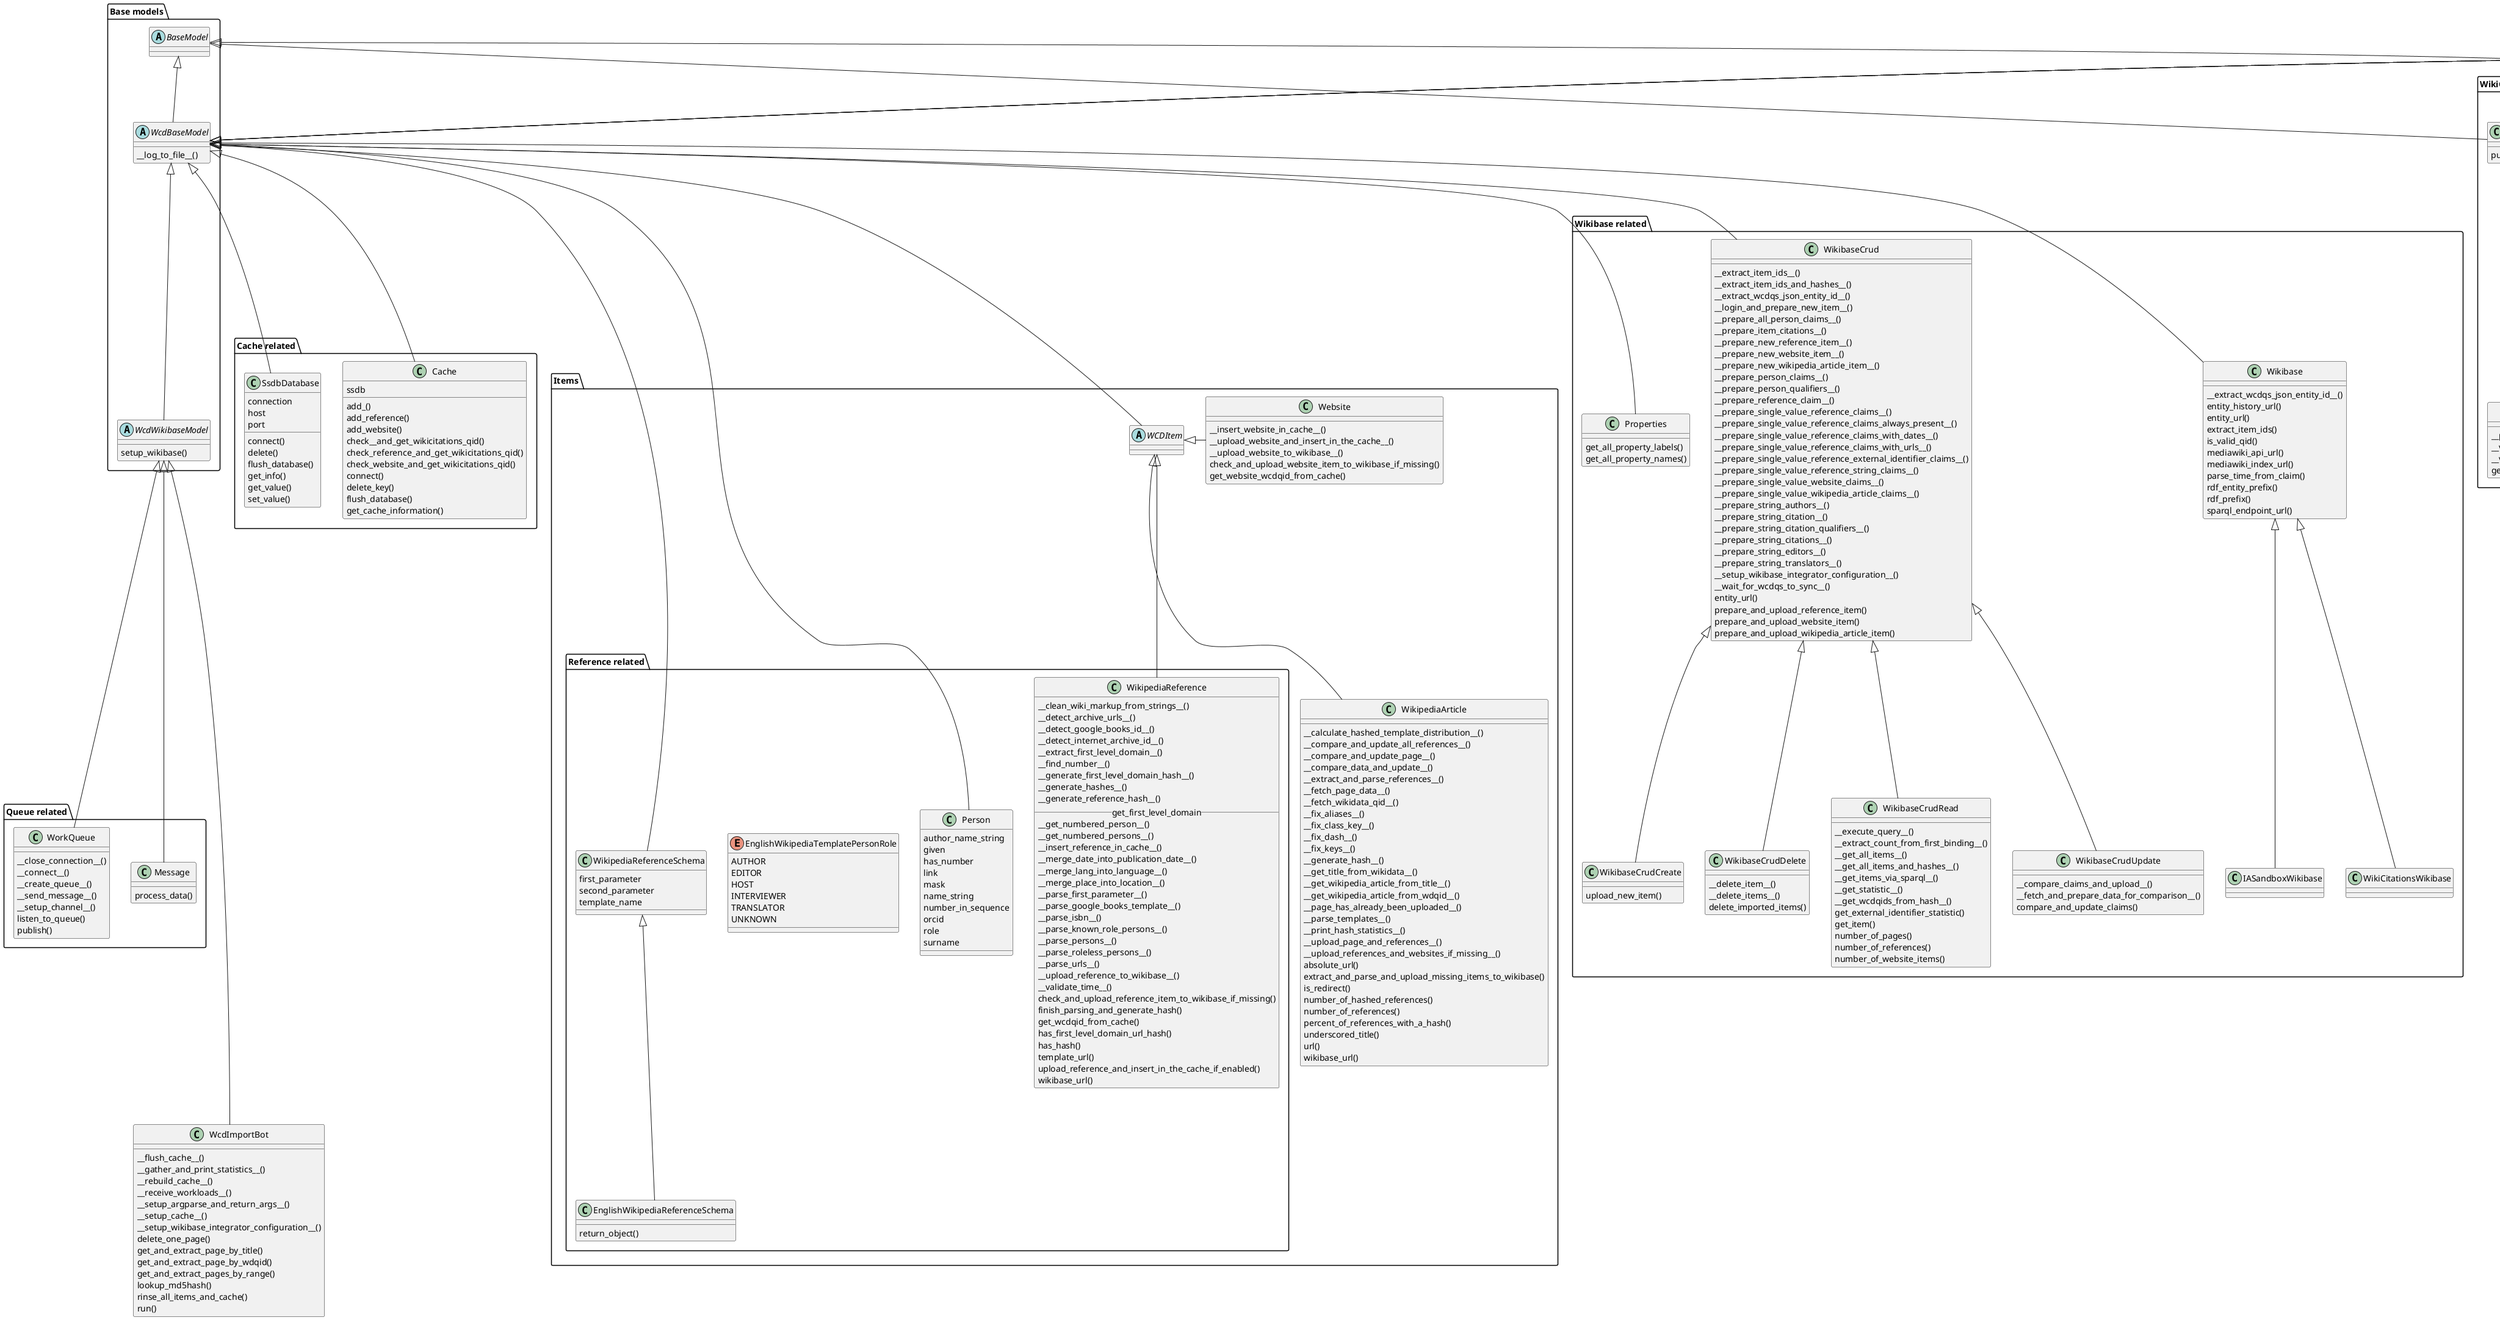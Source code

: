 @startuml
'https://plantuml.com/class-diagram

' We don't include attributes in this diagram because it just clutters
' everything.

package "Base models" {
    abstract class BaseModel
    abstract class WcdBaseModel{
    __log_to_file__()
    }
    BaseModel <|-- WcdBaseModel
    abstract class WcdWikibaseModel {
    setup_wikibase()
    }
    WcdBaseModel <|-- WcdWikibaseModel
}
WcdWikibaseModel <|--- WcdImportBot


package "Cache related" {
    WcdBaseModel <|-- Cache
    WcdBaseModel <|-- SsdbDatabase
    class Cache {
        ssdb
        add_()
        add_reference()
        add_website()
        check__and_get_wikicitations_qid()
        check_reference_and_get_wikicitations_qid()
        check_website_and_get_wikicitations_qid()
        connect()
        delete_key()
        flush_database()
        get_cache_information()
    }

    class SsdbDatabase{
        connection
        host
        port
        connect()
        delete()
        flush_database()
        get_info()
        get_value()
        set_value()
    }
}
class WcdImportBot{
    __flush_cache__()
    __gather_and_print_statistics__()
    __rebuild_cache__()
    __receive_workloads__()
    __setup_argparse_and_return_args__()
    __setup_cache__()
    __setup_wikibase_integrator_configuration__()
    delete_one_page()
    get_and_extract_page_by_title()
    get_and_extract_page_by_wdqid()
    get_and_extract_pages_by_range()
    lookup_md5hash()
    rinse_all_items_and_cache()
    run()
}

package Items {
    abstract class WCDItem
    WcdBaseModel <|-- WCDItem
    WCDItem <|-- WikipediaArticle
    package "Reference related" {
        class EnglishWikipediaReferenceSchema{
        return_object()
        }
        WcdBaseModel <|-- WikipediaReferenceSchema
        WikipediaReferenceSchema <|-- EnglishWikipediaReferenceSchema
        class WikipediaReferenceSchema{
        first_parameter
        second_parameter
        template_name
        }

        WcdBaseModel <|-- Person
        class Person {
        author_name_string
        given
        has_number
        link
        mask
        name_string
        number_in_sequence
        orcid
        role
        surname
        }
        enum EnglishWikipediaTemplatePersonRole {
        AUTHOR
        EDITOR
        HOST
        INTERVIEWER
        TRANSLATOR
        UNKNOWN
        }
        WCDItem <|-- WikipediaReference
        class WikipediaReference {
            __clean_wiki_markup_from_strings__()
            __detect_archive_urls__()
            __detect_google_books_id__()
            __detect_internet_archive_id__()
            __extract_first_level_domain__()
            __find_number__()
            __generate_first_level_domain_hash__()
            __generate_hashes__()
            __generate_reference_hash__()
            __get_first_level_domain__
            __get_numbered_person__()
            __get_numbered_persons__()
            __insert_reference_in_cache__()
            __merge_date_into_publication_date__()
            __merge_lang_into_language__()
            __merge_place_into_location__()
            __parse_first_parameter__()
            __parse_google_books_template__()
            __parse_isbn__()
            __parse_known_role_persons__()
            __parse_persons__()
            __parse_roleless_persons__()
            __parse_urls__()
            __upload_reference_to_wikibase__()
            __validate_time__()
            check_and_upload_reference_item_to_wikibase_if_missing()
            finish_parsing_and_generate_hash()
            get_wcdqid_from_cache()
            has_first_level_domain_url_hash()
            has_hash()
            template_url()
            upload_reference_and_insert_in_the_cache_if_enabled()
            wikibase_url()
        }
    }
    class WikipediaArticle{
        __calculate_hashed_template_distribution__()
        __compare_and_update_all_references__()
        __compare_and_update_page__()
        __compare_data_and_update__()
        __extract_and_parse_references__()
        __fetch_page_data__()
        __fetch_wikidata_qid__()
        __fix_aliases__()
        __fix_class_key__()
        __fix_dash__()
        __fix_keys__()
        __generate_hash__()
        __get_title_from_wikidata__()
        __get_wikipedia_article_from_title__()
        __get_wikipedia_article_from_wdqid__()
        __page_has_already_been_uploaded__()
        __parse_templates__()
        __print_hash_statistics__()
        __upload_page_and_references__()
        __upload_references_and_websites_if_missing__()
        absolute_url()
        extract_and_parse_and_upload_missing_items_to_wikibase()
        is_redirect()
        number_of_hashed_references()
        number_of_references()
        percent_of_references_with_a_hash()
        underscored_title()
        url()
        wikibase_url()
    }

    class Website{
        __insert_website_in_cache__()
        __upload_website_and_insert_in_the_cache__()
        __upload_website_to_wikibase__()
        check_and_upload_website_item_to_wikibase_if_missing()
        get_website_wcdqid_from_cache()
    }
    WCDItem <|- Website
}
class UpdateDelay{
    __delay_time_has_passed__()
    time_to_update()
}
WcdBaseModel <|- UpdateDelay
class Hash_{
    __entity_updated_hash__()
}
WcdBaseModel <|- Hash_
package "Queue related" {
    class Message{
    process_data()
    }
    WcdWikibaseModel <|-- Message
    class WorkQueue{
    __close_connection__()
    __connect__()
    __create_queue__()
    __send_message__()
    __setup_channel__()
    listen_to_queue()
    publish()
    }
    WcdWikibaseModel <|-- WorkQueue
}
package "Wikibase related" {
    class Wikibase {
    __extract_wcdqs_json_entity_id__()
    entity_history_url()
    entity_url()
    extract_item_ids()
    is_valid_qid()
    mediawiki_api_url()
    mediawiki_index_url()
    parse_time_from_claim()
    rdf_entity_prefix()
    rdf_prefix()
    sparql_endpoint_url()
    }
    WcdBaseModel <|-- Wikibase
    class IASandboxWikibase
    Wikibase <|-- IASandboxWikibase
    class WikiCitationsWikibase
    Wikibase <|-- WikiCitationsWikibase
    class WikibaseCrud{
    __extract_item_ids__()
    __extract_item_ids_and_hashes__()
    __extract_wcdqs_json_entity_id__()
    __login_and_prepare_new_item__()
    __prepare_all_person_claims__()
    __prepare_item_citations__()
    __prepare_new_reference_item__()
    __prepare_new_website_item__()
    __prepare_new_wikipedia_article_item__()
    __prepare_person_claims__()
    __prepare_person_qualifiers__()
    __prepare_reference_claim__()
    __prepare_single_value_reference_claims__()
    __prepare_single_value_reference_claims_always_present__()
    __prepare_single_value_reference_claims_with_dates__()
    __prepare_single_value_reference_claims_with_urls__()
    __prepare_single_value_reference_external_identifier_claims__()
    __prepare_single_value_reference_string_claims__()
    __prepare_single_value_website_claims__()
    __prepare_single_value_wikipedia_article_claims__()
    __prepare_string_authors__()
    __prepare_string_citation__()
    __prepare_string_citation_qualifiers__()
    __prepare_string_citations__()
    __prepare_string_editors__()
    __prepare_string_translators__()
    __setup_wikibase_integrator_configuration__()
    __wait_for_wcdqs_to_sync__()
    entity_url()
    prepare_and_upload_reference_item()
    prepare_and_upload_website_item()
    prepare_and_upload_wikipedia_article_item()
    }
    WcdBaseModel <|-- WikibaseCrud
    class WikibaseCrudCreate{
    upload_new_item()
    }
    WikibaseCrud <|-- WikibaseCrudCreate
    class WikibaseCrudDelete{
    __delete_item__()
    __delete_items__()
    delete_imported_items()
    }
    WikibaseCrud <|-- WikibaseCrudDelete
    class WikibaseCrudRead{
    __execute_query__()
    __extract_count_from_first_binding__()
    __get_all_items__()
    __get_all_items_and_hashes__()
    __get_items_via_sparql__()
    __get_statistic__()
    __get_wcdqids_from_hash__()
    get_external_identifier_statistic()
    get_item()
    number_of_pages()
    number_of_references()
    number_of_website_items()
    }
    WikibaseCrud <|-- WikibaseCrudRead
    class WikibaseCrudUpdate{
    __compare_claims_and_upload__()
    __fetch_and_prepare_data_for_comparison__()
    compare_and_update_claims()
    }
    WikibaseCrud <|-- WikibaseCrudUpdate
    class Properties{
    get_all_property_labels()
    get_all_property_names()
    }
    WcdBaseModel <|-- Properties
}
package "Exceptions" {
    class BaseException
    class AmbiguousDateError
    class DebugExit
    class MissingInformationError
    class MoreThanOneNumberError
    class NoChannelError
    class NotLoggedInError
    class TimeParseException
    class WikibaseError
    BaseException <|-- AmbiguousDateError
    BaseException <|-- DebugExit
    BaseException <|-- MissingInformationError
    BaseException <|-- MoreThanOneNumberError
    BaseException <|-- NoChannelError
    BaseException <|-- NotLoggedInError
    BaseException <|-- TimeParseException
    BaseException <|-- WikibaseError
}
package "Recent changes API"{
    class WikimediaEvent{
        domain()
        is_enwiki()
        is_main_namespace()
        language_code()
        publish_to_article_queue()
        url()
    }
    WcdBaseModel <|- WikimediaEvent
    class EventStream {
        __get_events__()
        __reached_max_events__()
        start_consuming()
    }
    WcdBaseModel <|- EventStream
    class Meta
    WcdBaseModel <|- Meta
}

package "WikiCitations API" {
    package "Flask" {
        class Resource
        class Schema
    }
    class AddJobToQueue{
        __parse_into_job__()
        __validate__()
        __validate_and_get_job__()
        get()
    }
    Resource <|-- AddJobToQueue
    class AddJobSchema {
        return_object()
    }
    Schema <|-- AddJobSchema
    enum Return {
        INVALID_QID
        NO_MATCH
        NO_QID
    }
    class Job{
        lang
        site
        testing
        title
   }
   BaseModel <|-- Job
   class LookupByWikidataQid {
        get()
   }
   Resource <|-- LookupByWikidataQid
   class LookupWikicitationsQid {
        __setup_wikibase_integrator_configuration__()
        lookup_via_cirrussearch()
        lookup_via_query_service()
   }
   Resource <|-- LookupWikicitationsQid
   class SendJobToArticleQueue {
        publish_to_article_queue()
   }
   BaseModel <|-- SendJobToArticleQueue
}
@enduml